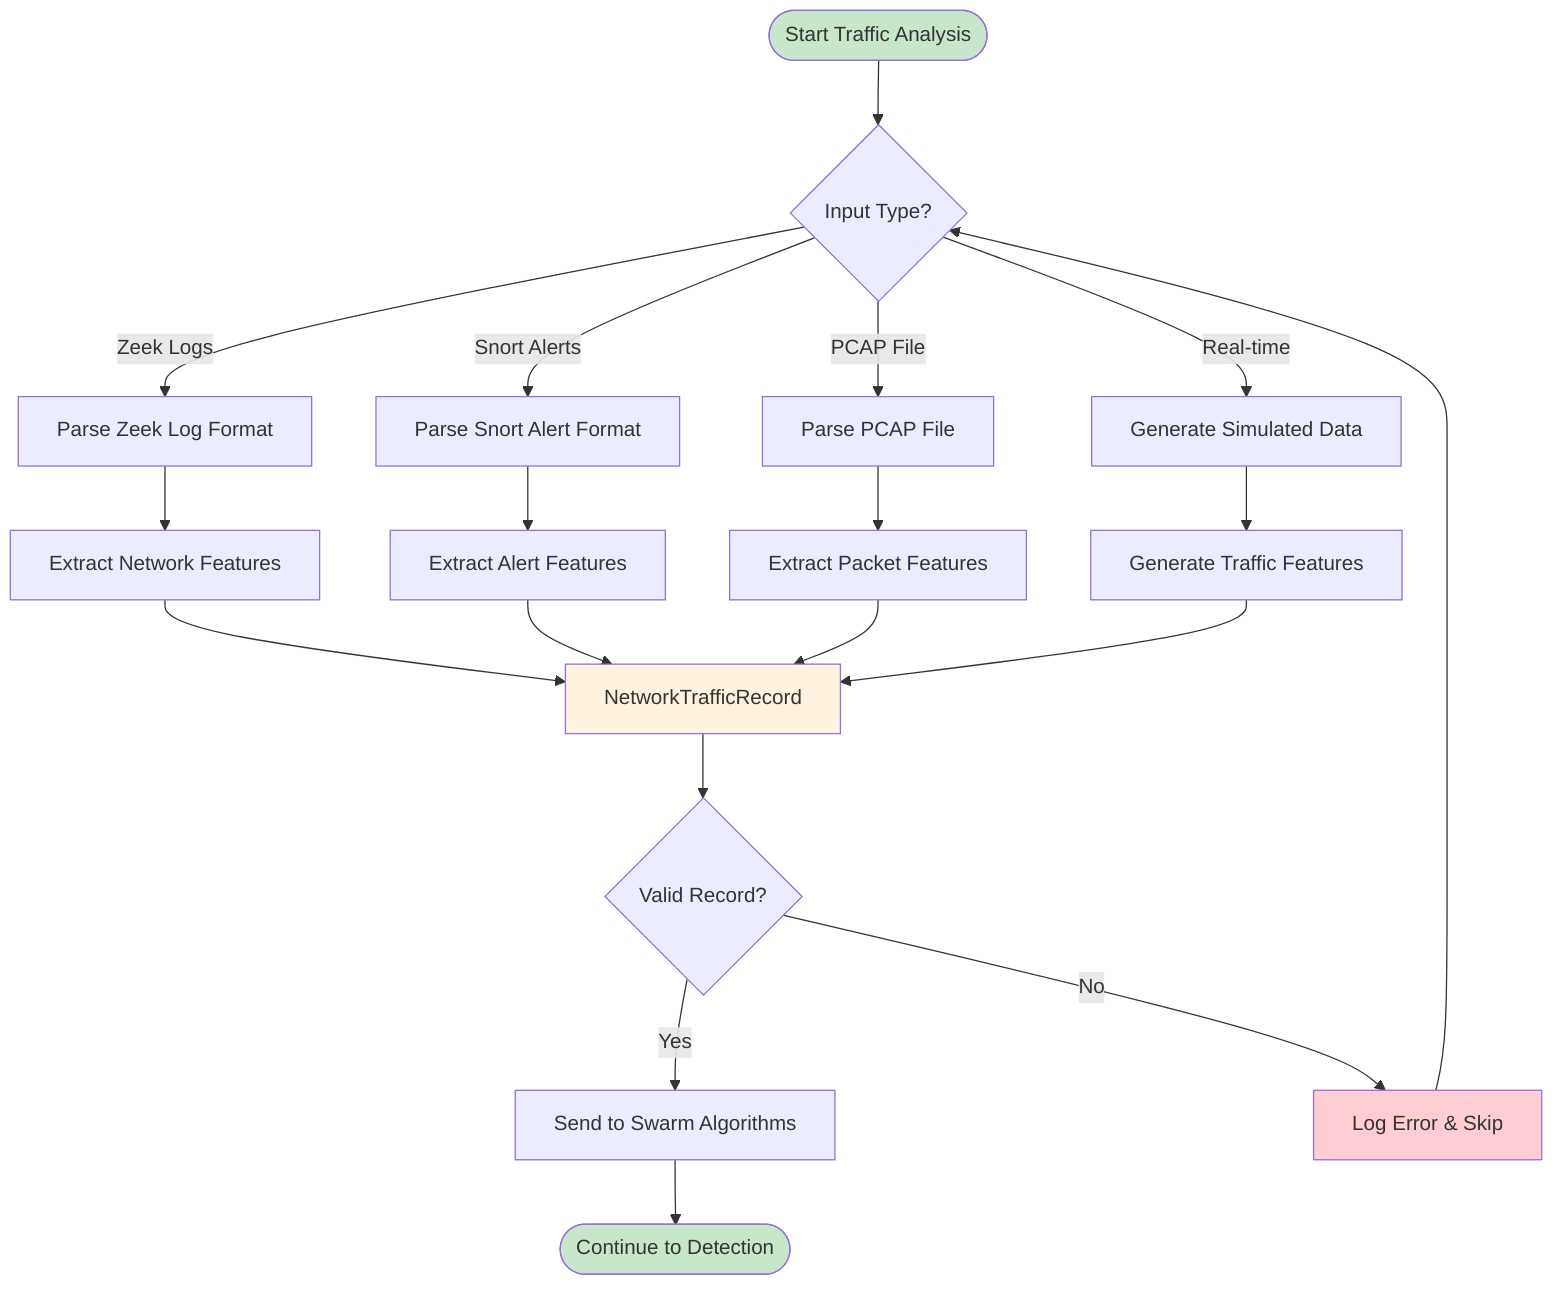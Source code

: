 flowchart TD
    START([Start Traffic Analysis]) --> INPUT{Input Type?}
    
    INPUT -->|Zeek Logs| ZEEK[Parse Zeek Log Format]
    INPUT -->|Snort Alerts| SNORT[Parse Snort Alert Format]
    INPUT -->|PCAP File| PCAP[Parse PCAP File]
    INPUT -->|Real-time| REALTIME[Generate Simulated Data]
    
    ZEEK --> EXTRACT1[Extract Network Features]
    SNORT --> EXTRACT2[Extract Alert Features]
    PCAP --> EXTRACT3[Extract Packet Features]
    REALTIME --> EXTRACT4[Generate Traffic Features]
    
    EXTRACT1 --> RECORD[NetworkTrafficRecord]
    EXTRACT2 --> RECORD
    EXTRACT3 --> RECORD
    EXTRACT4 --> RECORD
    
    RECORD --> VALIDATE{Valid Record?}
    VALIDATE -->|Yes| SWARM[Send to Swarm Algorithms]
    VALIDATE -->|No| ERROR[Log Error & Skip]
    
    ERROR --> INPUT
    SWARM --> END([Continue to Detection])
    
    style START fill:#c8e6c9
    style END fill:#c8e6c9
    style RECORD fill:#fff3e0
    style ERROR fill:#ffcdd2